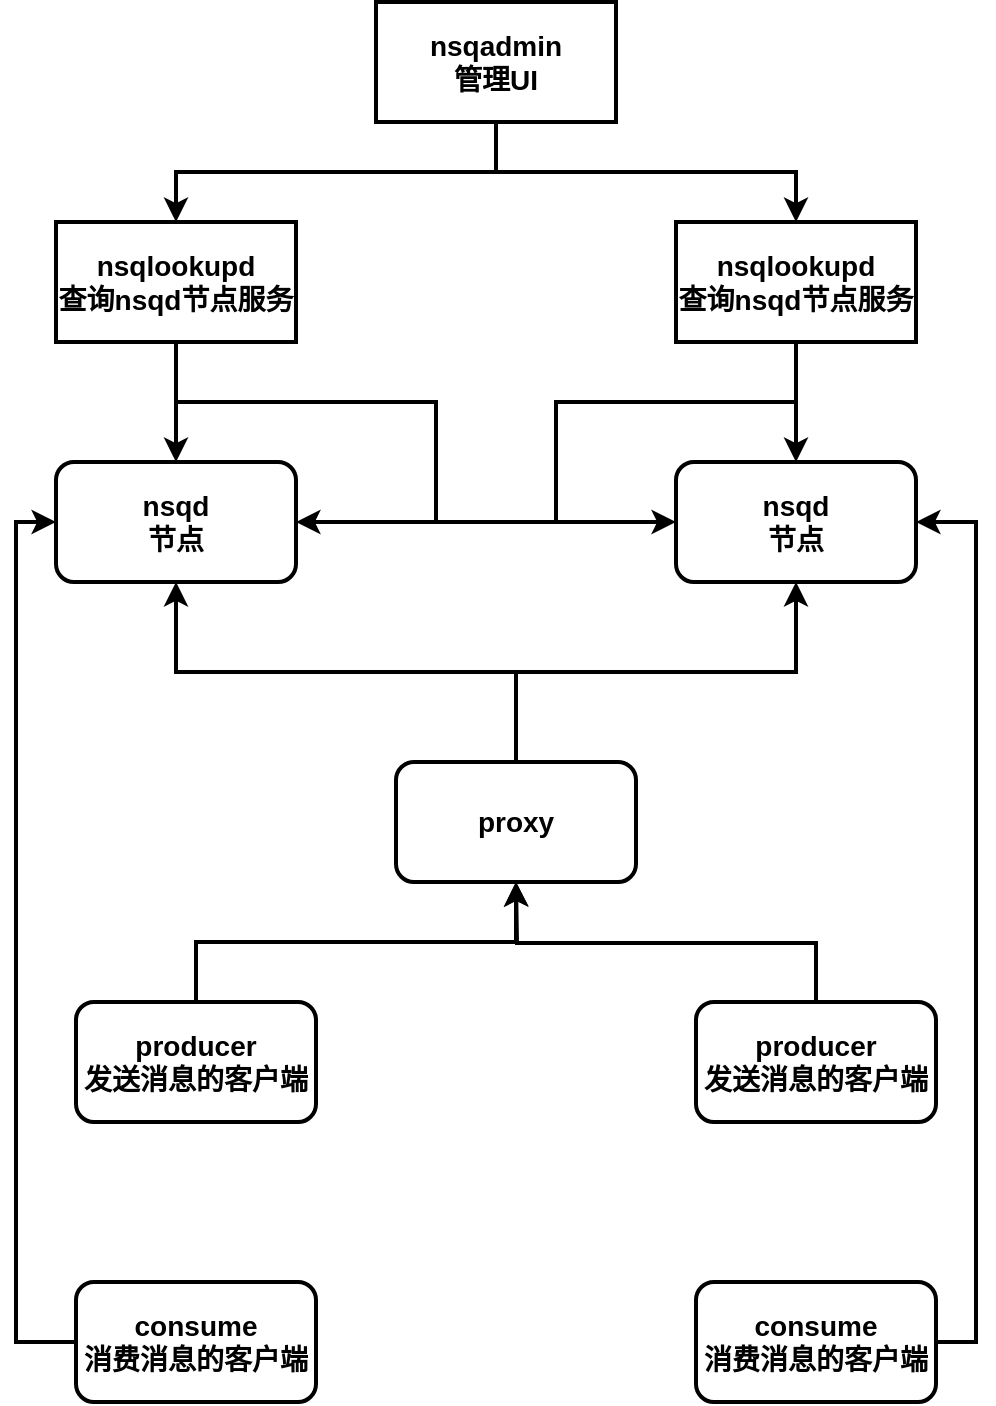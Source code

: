 <mxfile version="12.2.2" type="device" pages="1"><diagram id="nXdPeZoFCm50T62Hx9WD" name="第 1 页"><mxGraphModel dx="1540" dy="891" grid="1" gridSize="10" guides="1" tooltips="1" connect="1" arrows="1" fold="1" page="1" pageScale="1" pageWidth="827" pageHeight="1169" math="0" shadow="0"><root><mxCell id="0"/><mxCell id="1" parent="0"/><mxCell id="_DohqA6_sFAKF5ydv9St-12" style="edgeStyle=orthogonalEdgeStyle;rounded=0;orthogonalLoop=1;jettySize=auto;html=1;exitX=0.5;exitY=1;exitDx=0;exitDy=0;entryX=0.5;entryY=0;entryDx=0;entryDy=0;fontSize=14;fontStyle=1;strokeWidth=2;" edge="1" parent="1" source="_DohqA6_sFAKF5ydv9St-1" target="_DohqA6_sFAKF5ydv9St-3"><mxGeometry relative="1" as="geometry"/></mxCell><mxCell id="_DohqA6_sFAKF5ydv9St-13" style="edgeStyle=orthogonalEdgeStyle;rounded=0;orthogonalLoop=1;jettySize=auto;html=1;exitX=0.5;exitY=1;exitDx=0;exitDy=0;entryX=0.5;entryY=0;entryDx=0;entryDy=0;fontSize=14;fontStyle=1;strokeWidth=2;" edge="1" parent="1" source="_DohqA6_sFAKF5ydv9St-1" target="_DohqA6_sFAKF5ydv9St-4"><mxGeometry relative="1" as="geometry"/></mxCell><mxCell id="_DohqA6_sFAKF5ydv9St-1" value="nsqadmin&lt;br style=&quot;font-size: 14px;&quot;&gt;管理UI" style="rounded=0;whiteSpace=wrap;html=1;fontSize=14;fontStyle=1;strokeWidth=2;" vertex="1" parent="1"><mxGeometry x="370" y="70" width="120" height="60" as="geometry"/></mxCell><mxCell id="_DohqA6_sFAKF5ydv9St-14" style="edgeStyle=orthogonalEdgeStyle;rounded=0;orthogonalLoop=1;jettySize=auto;html=1;exitX=0.5;exitY=1;exitDx=0;exitDy=0;entryX=0.5;entryY=0;entryDx=0;entryDy=0;fontSize=14;fontStyle=1;strokeWidth=2;" edge="1" parent="1" source="_DohqA6_sFAKF5ydv9St-3" target="_DohqA6_sFAKF5ydv9St-5"><mxGeometry relative="1" as="geometry"/></mxCell><mxCell id="_DohqA6_sFAKF5ydv9St-15" style="edgeStyle=orthogonalEdgeStyle;rounded=0;orthogonalLoop=1;jettySize=auto;html=1;exitX=0.5;exitY=1;exitDx=0;exitDy=0;entryX=0;entryY=0.5;entryDx=0;entryDy=0;fontSize=14;fontStyle=1;strokeWidth=2;" edge="1" parent="1" source="_DohqA6_sFAKF5ydv9St-3" target="_DohqA6_sFAKF5ydv9St-6"><mxGeometry relative="1" as="geometry"><Array as="points"><mxPoint x="270" y="270"/><mxPoint x="400" y="270"/><mxPoint x="400" y="330"/></Array></mxGeometry></mxCell><mxCell id="_DohqA6_sFAKF5ydv9St-3" value="nsqlookupd&lt;br style=&quot;font-size: 14px;&quot;&gt;查询nsqd节点服务" style="rounded=0;whiteSpace=wrap;html=1;fontSize=14;fontStyle=1;strokeWidth=2;" vertex="1" parent="1"><mxGeometry x="210" y="180" width="120" height="60" as="geometry"/></mxCell><mxCell id="_DohqA6_sFAKF5ydv9St-16" style="edgeStyle=orthogonalEdgeStyle;rounded=0;orthogonalLoop=1;jettySize=auto;html=1;exitX=0.5;exitY=1;exitDx=0;exitDy=0;entryX=0.5;entryY=0;entryDx=0;entryDy=0;fontSize=14;fontStyle=1;strokeWidth=2;" edge="1" parent="1" source="_DohqA6_sFAKF5ydv9St-4" target="_DohqA6_sFAKF5ydv9St-6"><mxGeometry relative="1" as="geometry"/></mxCell><mxCell id="_DohqA6_sFAKF5ydv9St-22" style="edgeStyle=orthogonalEdgeStyle;rounded=0;orthogonalLoop=1;jettySize=auto;html=1;exitX=0.5;exitY=1;exitDx=0;exitDy=0;entryX=1;entryY=0.5;entryDx=0;entryDy=0;fontSize=14;fontStyle=1;strokeWidth=2;" edge="1" parent="1" source="_DohqA6_sFAKF5ydv9St-4" target="_DohqA6_sFAKF5ydv9St-5"><mxGeometry relative="1" as="geometry"><Array as="points"><mxPoint x="580" y="270"/><mxPoint x="460" y="270"/><mxPoint x="460" y="330"/></Array></mxGeometry></mxCell><mxCell id="_DohqA6_sFAKF5ydv9St-4" value="nsqlookupd&lt;br style=&quot;font-size: 14px;&quot;&gt;查询nsqd节点服务" style="rounded=0;whiteSpace=wrap;html=1;fontSize=14;fontStyle=1;strokeWidth=2;" vertex="1" parent="1"><mxGeometry x="520" y="180" width="120" height="60" as="geometry"/></mxCell><mxCell id="_DohqA6_sFAKF5ydv9St-5" value="nsqd&lt;br style=&quot;font-size: 14px;&quot;&gt;节点" style="rounded=1;whiteSpace=wrap;html=1;fontSize=14;fontStyle=1;strokeWidth=2;" vertex="1" parent="1"><mxGeometry x="210" y="300" width="120" height="60" as="geometry"/></mxCell><mxCell id="_DohqA6_sFAKF5ydv9St-6" value="nsqd&lt;br style=&quot;font-size: 14px;&quot;&gt;节点" style="rounded=1;whiteSpace=wrap;html=1;fontSize=14;fontStyle=1;strokeWidth=2;" vertex="1" parent="1"><mxGeometry x="520" y="300" width="120" height="60" as="geometry"/></mxCell><mxCell id="_DohqA6_sFAKF5ydv9St-20" style="edgeStyle=orthogonalEdgeStyle;rounded=0;orthogonalLoop=1;jettySize=auto;html=1;exitX=0.5;exitY=0;exitDx=0;exitDy=0;entryX=0.5;entryY=1;entryDx=0;entryDy=0;fontSize=14;fontStyle=1;strokeWidth=2;" edge="1" parent="1" source="_DohqA6_sFAKF5ydv9St-7" target="_DohqA6_sFAKF5ydv9St-5"><mxGeometry relative="1" as="geometry"/></mxCell><mxCell id="_DohqA6_sFAKF5ydv9St-21" style="edgeStyle=orthogonalEdgeStyle;rounded=0;orthogonalLoop=1;jettySize=auto;html=1;exitX=0.5;exitY=0;exitDx=0;exitDy=0;entryX=0.5;entryY=1;entryDx=0;entryDy=0;fontSize=14;fontStyle=1;strokeWidth=2;" edge="1" parent="1" source="_DohqA6_sFAKF5ydv9St-7" target="_DohqA6_sFAKF5ydv9St-6"><mxGeometry relative="1" as="geometry"/></mxCell><mxCell id="_DohqA6_sFAKF5ydv9St-7" value="proxy" style="rounded=1;whiteSpace=wrap;html=1;fontSize=14;fontStyle=1;strokeWidth=2;" vertex="1" parent="1"><mxGeometry x="380" y="450" width="120" height="60" as="geometry"/></mxCell><mxCell id="_DohqA6_sFAKF5ydv9St-23" style="edgeStyle=orthogonalEdgeStyle;rounded=0;orthogonalLoop=1;jettySize=auto;html=1;exitX=0.5;exitY=0;exitDx=0;exitDy=0;entryX=0.5;entryY=1;entryDx=0;entryDy=0;fontSize=14;fontStyle=1;strokeWidth=2;" edge="1" parent="1" source="_DohqA6_sFAKF5ydv9St-8" target="_DohqA6_sFAKF5ydv9St-7"><mxGeometry relative="1" as="geometry"/></mxCell><mxCell id="_DohqA6_sFAKF5ydv9St-8" value="producer&lt;br style=&quot;font-size: 14px;&quot;&gt;发送消息的客户端" style="rounded=1;whiteSpace=wrap;html=1;fontSize=14;fontStyle=1;strokeWidth=2;" vertex="1" parent="1"><mxGeometry x="220" y="570" width="120" height="60" as="geometry"/></mxCell><mxCell id="_DohqA6_sFAKF5ydv9St-24" style="edgeStyle=orthogonalEdgeStyle;rounded=0;orthogonalLoop=1;jettySize=auto;html=1;exitX=0.5;exitY=0;exitDx=0;exitDy=0;fontSize=14;fontStyle=1;strokeWidth=2;" edge="1" parent="1" source="_DohqA6_sFAKF5ydv9St-9"><mxGeometry relative="1" as="geometry"><mxPoint x="440" y="510" as="targetPoint"/></mxGeometry></mxCell><mxCell id="_DohqA6_sFAKF5ydv9St-9" value="producer&lt;br style=&quot;font-size: 14px;&quot;&gt;发送消息的客户端" style="rounded=1;whiteSpace=wrap;html=1;fontSize=14;fontStyle=1;strokeWidth=2;" vertex="1" parent="1"><mxGeometry x="530" y="570" width="120" height="60" as="geometry"/></mxCell><mxCell id="_DohqA6_sFAKF5ydv9St-25" style="edgeStyle=orthogonalEdgeStyle;rounded=0;orthogonalLoop=1;jettySize=auto;html=1;exitX=0;exitY=0.5;exitDx=0;exitDy=0;entryX=0;entryY=0.5;entryDx=0;entryDy=0;fontSize=14;fontStyle=1;strokeWidth=2;" edge="1" parent="1" source="_DohqA6_sFAKF5ydv9St-10" target="_DohqA6_sFAKF5ydv9St-5"><mxGeometry relative="1" as="geometry"/></mxCell><mxCell id="_DohqA6_sFAKF5ydv9St-10" value="consume&lt;br style=&quot;font-size: 14px;&quot;&gt;消费消息的客户端" style="rounded=1;whiteSpace=wrap;html=1;fontSize=14;fontStyle=1;strokeWidth=2;" vertex="1" parent="1"><mxGeometry x="220" y="710" width="120" height="60" as="geometry"/></mxCell><mxCell id="_DohqA6_sFAKF5ydv9St-26" style="edgeStyle=orthogonalEdgeStyle;rounded=0;orthogonalLoop=1;jettySize=auto;html=1;exitX=1;exitY=0.5;exitDx=0;exitDy=0;entryX=1;entryY=0.5;entryDx=0;entryDy=0;fontSize=14;fontStyle=1;strokeWidth=2;" edge="1" parent="1" source="_DohqA6_sFAKF5ydv9St-11" target="_DohqA6_sFAKF5ydv9St-6"><mxGeometry relative="1" as="geometry"/></mxCell><mxCell id="_DohqA6_sFAKF5ydv9St-11" value="consume&lt;br style=&quot;font-size: 14px;&quot;&gt;消费消息的客户端" style="rounded=1;whiteSpace=wrap;html=1;fontSize=14;fontStyle=1;strokeWidth=2;" vertex="1" parent="1"><mxGeometry x="530" y="710" width="120" height="60" as="geometry"/></mxCell></root></mxGraphModel></diagram></mxfile>
